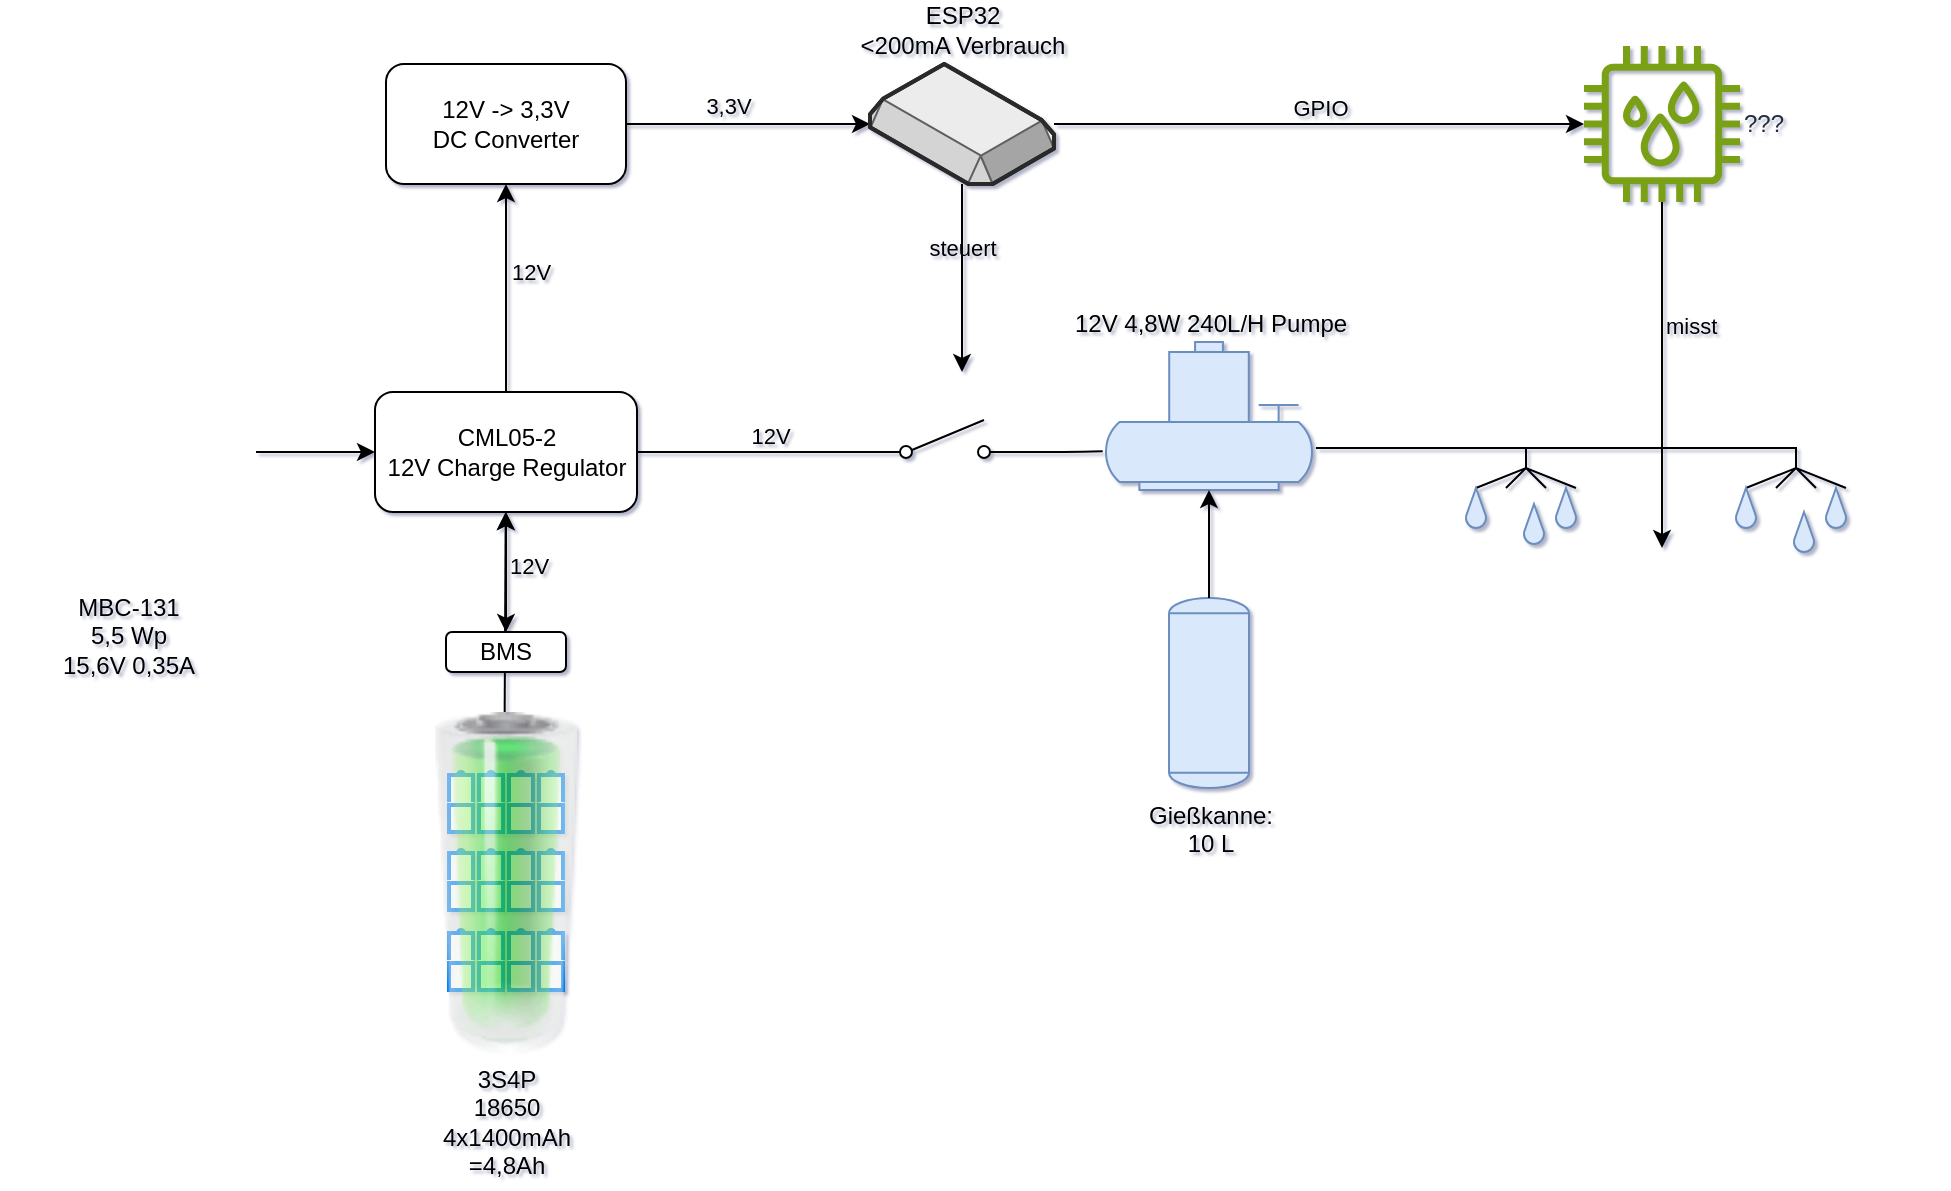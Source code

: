 <mxfile version="24.4.8" type="github">
  <diagram id="1JJ-UvxjRfw-XplDersZ" name="Page-1">
    <mxGraphModel dx="1434" dy="791" grid="1" gridSize="10" guides="1" tooltips="1" connect="1" arrows="1" fold="1" page="1" pageScale="1" pageWidth="1169" pageHeight="827" background="#ffffff" math="0" shadow="1">
      <root>
        <mxCell id="0" />
        <mxCell id="1" parent="0" />
        <mxCell id="uNwkJ2060_JhU6KTZqCs-42" value="" style="edgeStyle=none;rounded=1;orthogonalLoop=1;jettySize=auto;html=1;" parent="1" target="uNwkJ2060_JhU6KTZqCs-1" edge="1">
          <mxGeometry relative="1" as="geometry">
            <mxPoint x="360.333" y="420" as="sourcePoint" />
          </mxGeometry>
        </mxCell>
        <mxCell id="uNwkJ2060_JhU6KTZqCs-2" value="" style="edgeStyle=orthogonalEdgeStyle;rounded=1;orthogonalLoop=1;jettySize=auto;html=1;" parent="1" source="SG_5UfDZLsI8UljBUngQ-3" target="uNwkJ2060_JhU6KTZqCs-1" edge="1">
          <mxGeometry relative="1" as="geometry" />
        </mxCell>
        <mxCell id="SG_5UfDZLsI8UljBUngQ-3" value="&lt;div&gt;MBC-131&lt;/div&gt;&lt;div&gt;5,5 Wp&lt;/div&gt;&lt;div&gt;15,6V 0,35A&lt;/div&gt;" style="shape=image;html=1;verticalAlign=top;verticalLabelPosition=bottom;labelBackgroundColor=none;imageAspect=0;aspect=fixed;image=https://cdn0.iconfinder.com/data/icons/green-world-colored/80/sun-solar-panel-green-energy-plug-128.png;labelPosition=center;align=center;rounded=1;" parent="1" vertex="1">
          <mxGeometry x="108" y="226" width="128" height="128" as="geometry" />
        </mxCell>
        <mxCell id="SG_5UfDZLsI8UljBUngQ-11" value="Gießkanne:&lt;br&gt;&lt;div&gt;10 L&lt;/div&gt;" style="shape=mxgraph.pid.vessels.tank;html=1;pointerEvents=1;align=center;verticalLabelPosition=bottom;verticalAlign=top;dashed=0;fillColor=#dae8fc;strokeColor=#6c8ebf;rounded=1;" parent="1" vertex="1">
          <mxGeometry x="692.5" y="363" width="40" height="95" as="geometry" />
        </mxCell>
        <mxCell id="SG_5UfDZLsI8UljBUngQ-13" value="12V 4,8W 240L/H Pumpe" style="shape=mxgraph.pid.pumps.submersible_pump;html=1;pointerEvents=1;align=center;verticalLabelPosition=top;verticalAlign=bottom;dashed=0;fillColor=#dae8fc;strokeColor=#6c8ebf;labelPosition=center;rounded=1;" parent="1" vertex="1">
          <mxGeometry x="661" y="235" width="103" height="74" as="geometry" />
        </mxCell>
        <mxCell id="SG_5UfDZLsI8UljBUngQ-15" style="edgeStyle=orthogonalEdgeStyle;rounded=1;orthogonalLoop=1;jettySize=auto;html=1;entryX=0.5;entryY=1;entryDx=0;entryDy=0;entryPerimeter=0;" parent="1" source="SG_5UfDZLsI8UljBUngQ-11" target="SG_5UfDZLsI8UljBUngQ-13" edge="1">
          <mxGeometry relative="1" as="geometry" />
        </mxCell>
        <mxCell id="SG_5UfDZLsI8UljBUngQ-17" value="" style="shape=image;html=1;verticalAlign=top;verticalLabelPosition=bottom;labelBackgroundColor=#ffffff;imageAspect=0;aspect=fixed;image=https://cdn1.iconfinder.com/data/icons/icons-for-a-site-1/64/advantage_eco_friendly-128.png;rounded=1;" parent="1" vertex="1">
          <mxGeometry x="811" y="338" width="128" height="128" as="geometry" />
        </mxCell>
        <mxCell id="SG_5UfDZLsI8UljBUngQ-18" value="" style="shape=image;html=1;verticalAlign=top;verticalLabelPosition=bottom;labelBackgroundColor=#ffffff;imageAspect=0;aspect=fixed;image=https://cdn1.iconfinder.com/data/icons/icons-for-a-site-1/64/advantage_eco_friendly-128.png;rounded=1;" parent="1" vertex="1">
          <mxGeometry x="951" y="338" width="128" height="128" as="geometry" />
        </mxCell>
        <mxCell id="SG_5UfDZLsI8UljBUngQ-20" value="" style="verticalLabelPosition=bottom;outlineConnect=0;align=center;dashed=0;html=1;verticalAlign=top;shape=mxgraph.pid.misc.spraying_device;pointerEvents=1;rounded=1;" parent="1" vertex="1">
          <mxGeometry x="836" y="288" width="60" height="20" as="geometry" />
        </mxCell>
        <mxCell id="SG_5UfDZLsI8UljBUngQ-21" value="" style="verticalLabelPosition=bottom;verticalAlign=top;html=1;shape=mxgraph.basic.drop;fillColor=#dae8fc;strokeColor=#6c8ebf;rounded=1;" parent="1" vertex="1">
          <mxGeometry x="841" y="308" width="10" height="20" as="geometry" />
        </mxCell>
        <mxCell id="SG_5UfDZLsI8UljBUngQ-24" value="" style="verticalLabelPosition=bottom;verticalAlign=top;html=1;shape=mxgraph.basic.drop;fillColor=#dae8fc;strokeColor=#6c8ebf;rounded=1;" parent="1" vertex="1">
          <mxGeometry x="870" y="316" width="10" height="20" as="geometry" />
        </mxCell>
        <mxCell id="SG_5UfDZLsI8UljBUngQ-25" value="" style="verticalLabelPosition=bottom;verticalAlign=top;html=1;shape=mxgraph.basic.drop;fillColor=#dae8fc;strokeColor=#6c8ebf;rounded=1;" parent="1" vertex="1">
          <mxGeometry x="886" y="308" width="10" height="20" as="geometry" />
        </mxCell>
        <mxCell id="SG_5UfDZLsI8UljBUngQ-26" value="" style="verticalLabelPosition=bottom;outlineConnect=0;align=center;dashed=0;html=1;verticalAlign=top;shape=mxgraph.pid.misc.spraying_device;pointerEvents=1;rounded=1;" parent="1" vertex="1">
          <mxGeometry x="971" y="288" width="60" height="20" as="geometry" />
        </mxCell>
        <mxCell id="SG_5UfDZLsI8UljBUngQ-27" value="" style="verticalLabelPosition=bottom;verticalAlign=top;html=1;shape=mxgraph.basic.drop;fillColor=#dae8fc;strokeColor=#6c8ebf;rounded=1;" parent="1" vertex="1">
          <mxGeometry x="976" y="308" width="10" height="20" as="geometry" />
        </mxCell>
        <mxCell id="SG_5UfDZLsI8UljBUngQ-28" value="" style="verticalLabelPosition=bottom;verticalAlign=top;html=1;shape=mxgraph.basic.drop;fillColor=#dae8fc;strokeColor=#6c8ebf;rounded=1;" parent="1" vertex="1">
          <mxGeometry x="1005" y="320" width="10" height="20" as="geometry" />
        </mxCell>
        <mxCell id="SG_5UfDZLsI8UljBUngQ-29" value="" style="verticalLabelPosition=bottom;verticalAlign=top;html=1;shape=mxgraph.basic.drop;fillColor=#dae8fc;strokeColor=#6c8ebf;rounded=1;" parent="1" vertex="1">
          <mxGeometry x="1021" y="308" width="10" height="20" as="geometry" />
        </mxCell>
        <mxCell id="SG_5UfDZLsI8UljBUngQ-38" value="" style="endArrow=none;html=1;rounded=1;" parent="1" edge="1">
          <mxGeometry width="50" height="50" relative="1" as="geometry">
            <mxPoint x="871" y="288" as="sourcePoint" />
            <mxPoint x="971" y="288" as="targetPoint" />
          </mxGeometry>
        </mxCell>
        <mxCell id="SG_5UfDZLsI8UljBUngQ-40" value="" style="endArrow=none;html=1;rounded=1;" parent="1" edge="1">
          <mxGeometry width="50" height="50" relative="1" as="geometry">
            <mxPoint x="766" y="288" as="sourcePoint" />
            <mxPoint x="836" y="288" as="targetPoint" />
          </mxGeometry>
        </mxCell>
        <mxCell id="SG_5UfDZLsI8UljBUngQ-55" style="edgeStyle=orthogonalEdgeStyle;rounded=1;orthogonalLoop=1;jettySize=auto;html=1;" parent="1" source="itPiGZFmY9J-Glkmf1jX-1" target="SG_5UfDZLsI8UljBUngQ-45" edge="1">
          <mxGeometry relative="1" as="geometry">
            <mxPoint x="653" y="126" as="sourcePoint" />
          </mxGeometry>
        </mxCell>
        <mxCell id="SG_5UfDZLsI8UljBUngQ-56" value="GPIO" style="edgeLabel;html=1;align=center;verticalAlign=bottom;resizable=0;points=[];rounded=1;labelBackgroundColor=none;labelPosition=center;verticalLabelPosition=top;" parent="SG_5UfDZLsI8UljBUngQ-55" vertex="1" connectable="0">
          <mxGeometry relative="1" as="geometry">
            <mxPoint as="offset" />
          </mxGeometry>
        </mxCell>
        <mxCell id="wnVql5pKMNQYz3PM4dVK-10" style="edgeStyle=orthogonalEdgeStyle;rounded=1;orthogonalLoop=1;jettySize=auto;html=1;entryX=1;entryY=0;entryDx=0;entryDy=0;" parent="1" source="SG_5UfDZLsI8UljBUngQ-45" target="SG_5UfDZLsI8UljBUngQ-17" edge="1">
          <mxGeometry relative="1" as="geometry" />
        </mxCell>
        <mxCell id="wnVql5pKMNQYz3PM4dVK-11" value="misst" style="edgeLabel;html=1;align=left;verticalAlign=middle;resizable=0;points=[];rounded=1;labelPosition=right;verticalLabelPosition=middle;labelBackgroundColor=none;" parent="wnVql5pKMNQYz3PM4dVK-10" vertex="1" connectable="0">
          <mxGeometry x="-0.282" relative="1" as="geometry">
            <mxPoint as="offset" />
          </mxGeometry>
        </mxCell>
        <mxCell id="SG_5UfDZLsI8UljBUngQ-45" value="&lt;div&gt;???&lt;/div&gt;" style="sketch=0;outlineConnect=0;fontColor=#232F3E;gradientColor=none;fillColor=#7AA116;strokeColor=none;dashed=0;verticalLabelPosition=middle;verticalAlign=middle;align=left;html=1;fontSize=12;fontStyle=0;aspect=fixed;pointerEvents=1;shape=mxgraph.aws4.iot_thing_humidity_sensor;labelPosition=right;rounded=1;" parent="1" vertex="1">
          <mxGeometry x="900" y="87" width="78" height="78" as="geometry" />
        </mxCell>
        <mxCell id="SG_5UfDZLsI8UljBUngQ-63" value="" style="edgeStyle=orthogonalEdgeStyle;rounded=1;orthogonalLoop=1;jettySize=auto;html=1;exitX=1;exitY=0.8;exitDx=0;exitDy=0;endArrow=none;endFill=0;entryX=-0.016;entryY=0.739;entryDx=0;entryDy=0;entryPerimeter=0;" parent="1" source="SG_5UfDZLsI8UljBUngQ-61" target="SG_5UfDZLsI8UljBUngQ-13" edge="1">
          <mxGeometry relative="1" as="geometry" />
        </mxCell>
        <mxCell id="SG_5UfDZLsI8UljBUngQ-61" value="" style="html=1;shape=mxgraph.electrical.electro-mechanical.singleSwitch;aspect=fixed;elSwitchState=off;rounded=1;" parent="1" vertex="1">
          <mxGeometry x="543" y="274" width="75" height="20" as="geometry" />
        </mxCell>
        <mxCell id="SG_5UfDZLsI8UljBUngQ-64" style="edgeStyle=orthogonalEdgeStyle;rounded=1;orthogonalLoop=1;jettySize=auto;html=1;" parent="1" source="itPiGZFmY9J-Glkmf1jX-1" edge="1">
          <mxGeometry relative="1" as="geometry">
            <mxPoint x="589" y="250" as="targetPoint" />
            <Array as="points" />
            <mxPoint x="589" y="190" as="sourcePoint" />
          </mxGeometry>
        </mxCell>
        <mxCell id="SG_5UfDZLsI8UljBUngQ-65" value="&lt;div&gt;steuert&lt;/div&gt;" style="edgeLabel;html=1;align=center;verticalAlign=middle;resizable=0;points=[];rounded=1;labelBackgroundColor=none;" parent="SG_5UfDZLsI8UljBUngQ-64" vertex="1" connectable="0">
          <mxGeometry x="-0.315" y="-1" relative="1" as="geometry">
            <mxPoint x="1" y="-1" as="offset" />
          </mxGeometry>
        </mxCell>
        <mxCell id="wnVql5pKMNQYz3PM4dVK-1" value="BMS" style="rounded=1;whiteSpace=wrap;html=1;" parent="1" vertex="1">
          <mxGeometry x="331" y="380" width="60" height="20" as="geometry" />
        </mxCell>
        <mxCell id="uNwkJ2060_JhU6KTZqCs-3" value="" style="edgeStyle=orthogonalEdgeStyle;rounded=1;orthogonalLoop=1;jettySize=auto;html=1;startArrow=classic;startFill=1;" parent="1" source="uNwkJ2060_JhU6KTZqCs-1" target="wnVql5pKMNQYz3PM4dVK-1" edge="1">
          <mxGeometry relative="1" as="geometry" />
        </mxCell>
        <mxCell id="uNwkJ2060_JhU6KTZqCs-5" value="12V" style="edgeLabel;html=1;align=left;verticalAlign=middle;resizable=0;points=[];rounded=1;labelBackgroundColor=none;labelPosition=right;verticalLabelPosition=middle;" parent="uNwkJ2060_JhU6KTZqCs-3" vertex="1" connectable="0">
          <mxGeometry x="-0.267" relative="1" as="geometry">
            <mxPoint y="5" as="offset" />
          </mxGeometry>
        </mxCell>
        <mxCell id="uNwkJ2060_JhU6KTZqCs-4" value="" style="edgeStyle=orthogonalEdgeStyle;rounded=1;orthogonalLoop=1;jettySize=auto;html=1;endArrow=none;endFill=0;entryX=0;entryY=0.8;entryDx=0;entryDy=0;" parent="1" source="uNwkJ2060_JhU6KTZqCs-1" target="SG_5UfDZLsI8UljBUngQ-61" edge="1">
          <mxGeometry relative="1" as="geometry">
            <mxPoint x="540" y="290" as="targetPoint" />
          </mxGeometry>
        </mxCell>
        <mxCell id="uNwkJ2060_JhU6KTZqCs-7" value="12V" style="edgeLabel;html=1;align=center;verticalAlign=bottom;resizable=0;points=[];rounded=1;labelBackgroundColor=none;labelPosition=center;verticalLabelPosition=top;" parent="uNwkJ2060_JhU6KTZqCs-4" vertex="1" connectable="0">
          <mxGeometry x="0.131" relative="1" as="geometry">
            <mxPoint as="offset" />
          </mxGeometry>
        </mxCell>
        <mxCell id="uNwkJ2060_JhU6KTZqCs-14" style="edgeStyle=orthogonalEdgeStyle;rounded=1;orthogonalLoop=1;jettySize=auto;html=1;entryX=0.5;entryY=1;entryDx=0;entryDy=0;" parent="1" source="uNwkJ2060_JhU6KTZqCs-1" target="uNwkJ2060_JhU6KTZqCs-10" edge="1">
          <mxGeometry relative="1" as="geometry" />
        </mxCell>
        <mxCell id="uNwkJ2060_JhU6KTZqCs-15" value="12V" style="edgeLabel;html=1;align=left;verticalAlign=middle;resizable=0;points=[];rounded=1;labelBackgroundColor=none;labelPosition=right;verticalLabelPosition=middle;" parent="uNwkJ2060_JhU6KTZqCs-14" vertex="1" connectable="0">
          <mxGeometry x="0.178" y="-1" relative="1" as="geometry">
            <mxPoint y="1" as="offset" />
          </mxGeometry>
        </mxCell>
        <mxCell id="uNwkJ2060_JhU6KTZqCs-1" value="&lt;div&gt;CML05-2&lt;/div&gt;&lt;div&gt;12V Charge Regulator&lt;/div&gt;" style="rounded=1;whiteSpace=wrap;html=1;" parent="1" vertex="1">
          <mxGeometry x="295.5" y="260" width="131" height="60" as="geometry" />
        </mxCell>
        <mxCell id="uNwkJ2060_JhU6KTZqCs-13" value="" style="edgeStyle=orthogonalEdgeStyle;rounded=1;orthogonalLoop=1;jettySize=auto;html=1;" parent="1" source="uNwkJ2060_JhU6KTZqCs-10" target="itPiGZFmY9J-Glkmf1jX-1" edge="1">
          <mxGeometry relative="1" as="geometry">
            <mxPoint x="525" y="126" as="targetPoint" />
          </mxGeometry>
        </mxCell>
        <mxCell id="uNwkJ2060_JhU6KTZqCs-16" value="3,3V" style="edgeLabel;html=1;align=center;verticalAlign=bottom;resizable=0;points=[];rounded=1;labelBackgroundColor=none;labelPosition=center;verticalLabelPosition=top;" parent="uNwkJ2060_JhU6KTZqCs-13" vertex="1" connectable="0">
          <mxGeometry x="-0.16" y="2" relative="1" as="geometry">
            <mxPoint y="1" as="offset" />
          </mxGeometry>
        </mxCell>
        <mxCell id="uNwkJ2060_JhU6KTZqCs-10" value="&lt;div&gt;12V -&amp;gt; 3,3V&lt;/div&gt;&lt;div&gt;DC Converter&lt;br&gt;&lt;/div&gt;" style="rounded=1;whiteSpace=wrap;html=1;" parent="1" vertex="1">
          <mxGeometry x="301" y="96" width="120" height="60" as="geometry" />
        </mxCell>
        <mxCell id="uNwkJ2060_JhU6KTZqCs-19" value="" style="html=1;verticalLabelPosition=bottom;align=center;labelBackgroundColor=#ffffff;verticalAlign=top;strokeWidth=2;strokeColor=#0080F0;shadow=0;dashed=0;shape=mxgraph.ios7.icons.battery;direction=north;rounded=1;" parent="1" vertex="1">
          <mxGeometry x="362.5" y="450" width="12" height="30" as="geometry" />
        </mxCell>
        <mxCell id="uNwkJ2060_JhU6KTZqCs-23" value="" style="html=1;verticalLabelPosition=bottom;align=center;labelBackgroundColor=#ffffff;verticalAlign=top;strokeWidth=2;strokeColor=#0080F0;shadow=0;dashed=0;shape=mxgraph.ios7.icons.battery;direction=north;rounded=1;" parent="1" vertex="1">
          <mxGeometry x="377.5" y="450" width="12" height="30" as="geometry" />
        </mxCell>
        <mxCell id="uNwkJ2060_JhU6KTZqCs-31" value="" style="html=1;verticalLabelPosition=bottom;align=center;labelBackgroundColor=#ffffff;verticalAlign=top;strokeWidth=2;strokeColor=#0080F0;shadow=0;dashed=0;shape=mxgraph.ios7.icons.battery;direction=north;rounded=1;" parent="1" vertex="1">
          <mxGeometry x="347.5" y="450" width="12" height="30" as="geometry" />
        </mxCell>
        <mxCell id="uNwkJ2060_JhU6KTZqCs-32" value="" style="html=1;verticalLabelPosition=bottom;align=center;labelBackgroundColor=#ffffff;verticalAlign=top;strokeWidth=2;strokeColor=#0080F0;shadow=0;dashed=0;shape=mxgraph.ios7.icons.battery;direction=north;rounded=1;" parent="1" vertex="1">
          <mxGeometry x="332.5" y="450" width="12" height="30" as="geometry" />
        </mxCell>
        <mxCell id="uNwkJ2060_JhU6KTZqCs-33" value="" style="html=1;verticalLabelPosition=bottom;align=center;labelBackgroundColor=#ffffff;verticalAlign=top;strokeWidth=2;strokeColor=#0080F0;shadow=0;dashed=0;shape=mxgraph.ios7.icons.battery;direction=north;rounded=1;" parent="1" vertex="1">
          <mxGeometry x="362.5" y="489" width="12" height="30" as="geometry" />
        </mxCell>
        <mxCell id="uNwkJ2060_JhU6KTZqCs-34" value="" style="html=1;verticalLabelPosition=bottom;align=center;labelBackgroundColor=#ffffff;verticalAlign=top;strokeWidth=2;strokeColor=#0080F0;shadow=0;dashed=0;shape=mxgraph.ios7.icons.battery;direction=north;rounded=1;" parent="1" vertex="1">
          <mxGeometry x="377.5" y="489" width="12" height="30" as="geometry" />
        </mxCell>
        <mxCell id="uNwkJ2060_JhU6KTZqCs-35" value="" style="html=1;verticalLabelPosition=bottom;align=center;labelBackgroundColor=#ffffff;verticalAlign=top;strokeWidth=2;strokeColor=#0080F0;shadow=0;dashed=0;shape=mxgraph.ios7.icons.battery;direction=north;rounded=1;" parent="1" vertex="1">
          <mxGeometry x="347.5" y="489" width="12" height="30" as="geometry" />
        </mxCell>
        <mxCell id="uNwkJ2060_JhU6KTZqCs-36" value="" style="html=1;verticalLabelPosition=bottom;align=center;labelBackgroundColor=#ffffff;verticalAlign=top;strokeWidth=2;strokeColor=#0080F0;shadow=0;dashed=0;shape=mxgraph.ios7.icons.battery;direction=north;rounded=1;" parent="1" vertex="1">
          <mxGeometry x="332.5" y="489" width="12" height="30" as="geometry" />
        </mxCell>
        <mxCell id="uNwkJ2060_JhU6KTZqCs-37" value="" style="html=1;verticalLabelPosition=bottom;align=center;labelBackgroundColor=#ffffff;verticalAlign=top;strokeWidth=2;strokeColor=#0080F0;shadow=0;dashed=0;shape=mxgraph.ios7.icons.battery;direction=north;rounded=1;" parent="1" vertex="1">
          <mxGeometry x="362.5" y="529" width="12" height="30" as="geometry" />
        </mxCell>
        <mxCell id="uNwkJ2060_JhU6KTZqCs-38" value="" style="html=1;verticalLabelPosition=bottom;align=center;labelBackgroundColor=#ffffff;verticalAlign=top;strokeWidth=2;strokeColor=#0080F0;shadow=0;dashed=0;shape=mxgraph.ios7.icons.battery;direction=north;rounded=1;" parent="1" vertex="1">
          <mxGeometry x="377.5" y="529" width="12" height="30" as="geometry" />
        </mxCell>
        <mxCell id="uNwkJ2060_JhU6KTZqCs-39" value="" style="html=1;verticalLabelPosition=bottom;align=center;labelBackgroundColor=#ffffff;verticalAlign=top;strokeWidth=2;strokeColor=#0080F0;shadow=0;dashed=0;shape=mxgraph.ios7.icons.battery;direction=north;rounded=1;" parent="1" vertex="1">
          <mxGeometry x="347.5" y="529" width="12" height="30" as="geometry" />
        </mxCell>
        <mxCell id="uNwkJ2060_JhU6KTZqCs-40" value="" style="html=1;verticalLabelPosition=bottom;align=center;labelBackgroundColor=#ffffff;verticalAlign=top;strokeWidth=2;strokeColor=#0080F0;shadow=0;dashed=0;shape=mxgraph.ios7.icons.battery;direction=north;rounded=1;" parent="1" vertex="1">
          <mxGeometry x="332.5" y="529" width="12" height="30" as="geometry" />
        </mxCell>
        <mxCell id="uNwkJ2060_JhU6KTZqCs-44" value="&lt;div&gt;3S4P&lt;/div&gt;&lt;div&gt;18650&lt;/div&gt;&lt;div&gt;4x1400mAh&lt;/div&gt;&lt;div&gt;=4,8Ah&lt;br&gt;&lt;/div&gt;" style="image;html=1;image=img/lib/clip_art/general/Battery_100_128x128.png;textShadow=0;imageBorder=none;imageBackground=none;opacity=60;rounded=1;labelBackgroundColor=none;" parent="1" vertex="1">
          <mxGeometry x="277.75" y="420" width="166.5" height="170" as="geometry" />
        </mxCell>
        <mxCell id="itPiGZFmY9J-Glkmf1jX-1" value="&lt;div&gt;ESP32&lt;/div&gt;&lt;div&gt;&amp;lt;200mA Verbrauch&lt;br&gt;&lt;/div&gt;" style="verticalLabelPosition=top;html=1;verticalAlign=bottom;strokeWidth=1;align=center;outlineConnect=0;dashed=0;outlineConnect=0;shape=mxgraph.aws3d.ebs;fillColor=#ECECEC;strokeColor=#5E5E5E;aspect=fixed;labelPosition=center;" vertex="1" parent="1">
          <mxGeometry x="543" y="96" width="92" height="60" as="geometry" />
        </mxCell>
      </root>
    </mxGraphModel>
  </diagram>
</mxfile>
